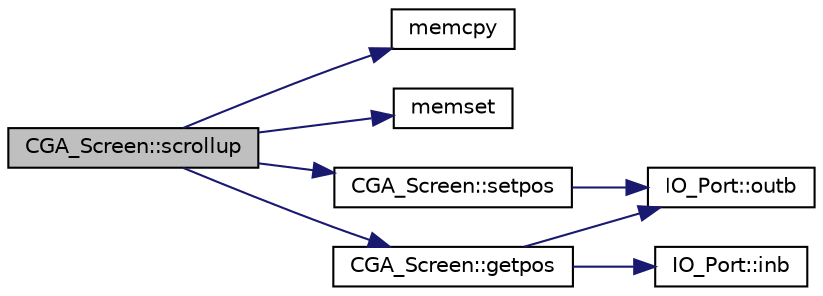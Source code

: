 digraph "CGA_Screen::scrollup"
{
  bgcolor="transparent";
  edge [fontname="Helvetica",fontsize="10",labelfontname="Helvetica",labelfontsize="10"];
  node [fontname="Helvetica",fontsize="10",shape=record];
  rankdir="LR";
  Node1 [label="CGA_Screen::scrollup",height=0.2,width=0.4,color="black", fillcolor="grey75", style="filled", fontcolor="black"];
  Node1 -> Node2 [color="midnightblue",fontsize="10",style="solid",fontname="Helvetica"];
  Node2 [label="memcpy",height=0.2,width=0.4,color="black",URL="$cgascr_8cc.html#a6e6bcac2e080fd8066ffd4b46cc64db0"];
  Node1 -> Node3 [color="midnightblue",fontsize="10",style="solid",fontname="Helvetica"];
  Node3 [label="memset",height=0.2,width=0.4,color="black",URL="$cgascr_8cc.html#a9138eaf62e2ebaff35fe90d676b94126"];
  Node1 -> Node4 [color="midnightblue",fontsize="10",style="solid",fontname="Helvetica"];
  Node4 [label="CGA_Screen::getpos",height=0.2,width=0.4,color="black",URL="$classCGA__Screen.html#a6f47426c0cf0662b6835d64e08cf929e",tooltip="get the cursor position "];
  Node4 -> Node5 [color="midnightblue",fontsize="10",style="solid",fontname="Helvetica"];
  Node5 [label="IO_Port::outb",height=0.2,width=0.4,color="black",URL="$classIO__Port.html#a63edbd1cd64f3188c448e32408c2681c",tooltip="write a byte value to the associated port. "];
  Node4 -> Node6 [color="midnightblue",fontsize="10",style="solid",fontname="Helvetica"];
  Node6 [label="IO_Port::inb",height=0.2,width=0.4,color="black",URL="$classIO__Port.html#a77b7915e167487c31150a4c4b9a15496",tooltip="read a byte value from the associated port. "];
  Node1 -> Node7 [color="midnightblue",fontsize="10",style="solid",fontname="Helvetica"];
  Node7 [label="CGA_Screen::setpos",height=0.2,width=0.4,color="black",URL="$classCGA__Screen.html#a346b7ccc05356f76e738a76a24510e33",tooltip="set the cursor position "];
  Node7 -> Node5 [color="midnightblue",fontsize="10",style="solid",fontname="Helvetica"];
}
